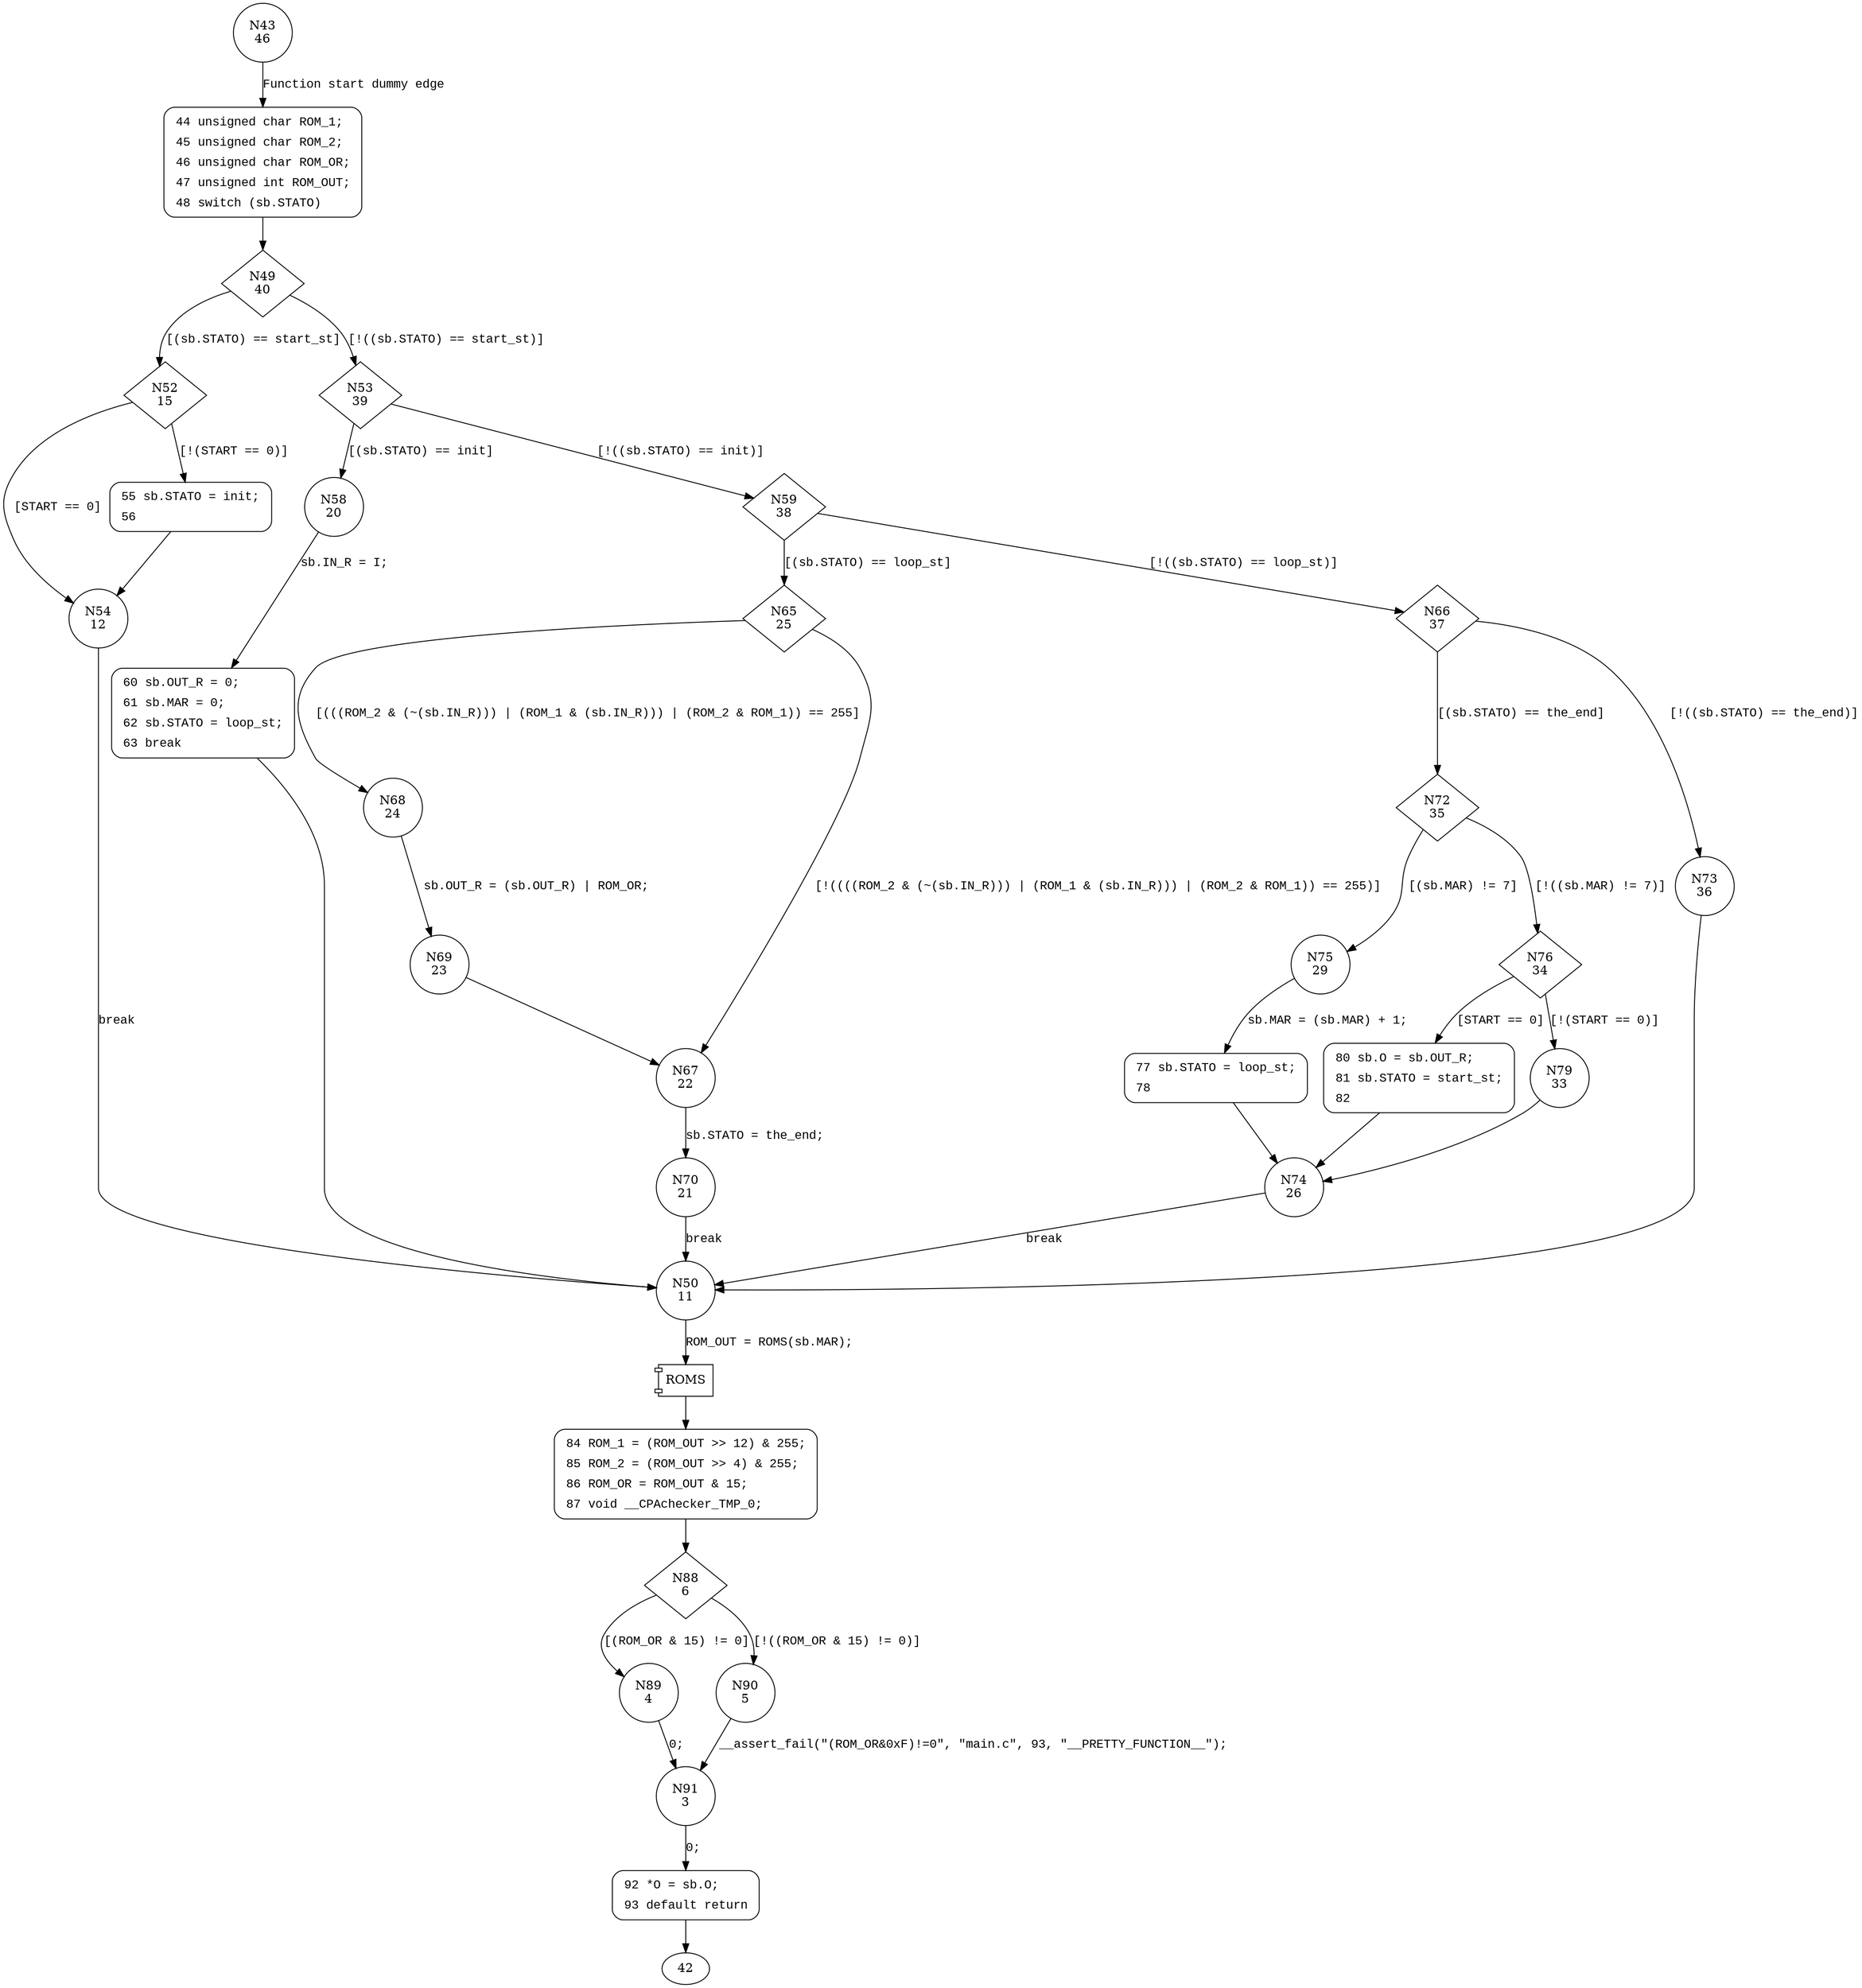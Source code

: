 digraph b08 {
43 [shape="circle" label="N43\n46"]
44 [shape="circle" label="N44\n45"]
49 [shape="diamond" label="N49\n40"]
52 [shape="diamond" label="N52\n15"]
53 [shape="diamond" label="N53\n39"]
58 [shape="circle" label="N58\n20"]
59 [shape="diamond" label="N59\n38"]
65 [shape="diamond" label="N65\n25"]
66 [shape="diamond" label="N66\n37"]
72 [shape="diamond" label="N72\n35"]
73 [shape="circle" label="N73\n36"]
50 [shape="circle" label="N50\n11"]
84 [shape="circle" label="N84\n10"]
88 [shape="diamond" label="N88\n6"]
89 [shape="circle" label="N89\n4"]
90 [shape="circle" label="N90\n5"]
91 [shape="circle" label="N91\n3"]
92 [shape="circle" label="N92\n2"]
75 [shape="circle" label="N75\n29"]
76 [shape="diamond" label="N76\n34"]
80 [shape="circle" label="N80\n32"]
79 [shape="circle" label="N79\n33"]
74 [shape="circle" label="N74\n26"]
77 [shape="circle" label="N77\n28"]
68 [shape="circle" label="N68\n24"]
67 [shape="circle" label="N67\n22"]
70 [shape="circle" label="N70\n21"]
69 [shape="circle" label="N69\n23"]
60 [shape="circle" label="N60\n19"]
54 [shape="circle" label="N54\n12"]
55 [shape="circle" label="N55\n14"]
44 [style="filled,bold" penwidth="1" fillcolor="white" fontname="Courier New" shape="Mrecord" label=<<table border="0" cellborder="0" cellpadding="3" bgcolor="white"><tr><td align="right">44</td><td align="left">unsigned char ROM_1;</td></tr><tr><td align="right">45</td><td align="left">unsigned char ROM_2;</td></tr><tr><td align="right">46</td><td align="left">unsigned char ROM_OR;</td></tr><tr><td align="right">47</td><td align="left">unsigned int ROM_OUT;</td></tr><tr><td align="right">48</td><td align="left">switch (sb.STATO)</td></tr></table>>]
44 -> 49[label=""]
84 [style="filled,bold" penwidth="1" fillcolor="white" fontname="Courier New" shape="Mrecord" label=<<table border="0" cellborder="0" cellpadding="3" bgcolor="white"><tr><td align="right">84</td><td align="left">ROM_1 = (ROM_OUT &gt;&gt; 12) &amp; 255;</td></tr><tr><td align="right">85</td><td align="left">ROM_2 = (ROM_OUT &gt;&gt; 4) &amp; 255;</td></tr><tr><td align="right">86</td><td align="left">ROM_OR = ROM_OUT &amp; 15;</td></tr><tr><td align="right">87</td><td align="left">void __CPAchecker_TMP_0;</td></tr></table>>]
84 -> 88[label=""]
92 [style="filled,bold" penwidth="1" fillcolor="white" fontname="Courier New" shape="Mrecord" label=<<table border="0" cellborder="0" cellpadding="3" bgcolor="white"><tr><td align="right">92</td><td align="left">*O = sb.O;</td></tr><tr><td align="right">93</td><td align="left">default return</td></tr></table>>]
92 -> 42[label=""]
80 [style="filled,bold" penwidth="1" fillcolor="white" fontname="Courier New" shape="Mrecord" label=<<table border="0" cellborder="0" cellpadding="3" bgcolor="white"><tr><td align="right">80</td><td align="left">sb.O = sb.OUT_R;</td></tr><tr><td align="right">81</td><td align="left">sb.STATO = start_st;</td></tr><tr><td align="right">82</td><td align="left"></td></tr></table>>]
80 -> 74[label=""]
77 [style="filled,bold" penwidth="1" fillcolor="white" fontname="Courier New" shape="Mrecord" label=<<table border="0" cellborder="0" cellpadding="3" bgcolor="white"><tr><td align="right">77</td><td align="left">sb.STATO = loop_st;</td></tr><tr><td align="right">78</td><td align="left"></td></tr></table>>]
77 -> 74[label=""]
60 [style="filled,bold" penwidth="1" fillcolor="white" fontname="Courier New" shape="Mrecord" label=<<table border="0" cellborder="0" cellpadding="3" bgcolor="white"><tr><td align="right">60</td><td align="left">sb.OUT_R = 0;</td></tr><tr><td align="right">61</td><td align="left">sb.MAR = 0;</td></tr><tr><td align="right">62</td><td align="left">sb.STATO = loop_st;</td></tr><tr><td align="right">63</td><td align="left">break</td></tr></table>>]
60 -> 50[label=""]
55 [style="filled,bold" penwidth="1" fillcolor="white" fontname="Courier New" shape="Mrecord" label=<<table border="0" cellborder="0" cellpadding="3" bgcolor="white"><tr><td align="right">55</td><td align="left">sb.STATO = init;</td></tr><tr><td align="right">56</td><td align="left"></td></tr></table>>]
55 -> 54[label=""]
43 -> 44 [label="Function start dummy edge" fontname="Courier New"]
49 -> 52 [label="[(sb.STATO) == start_st]" fontname="Courier New"]
49 -> 53 [label="[!((sb.STATO) == start_st)]" fontname="Courier New"]
53 -> 58 [label="[(sb.STATO) == init]" fontname="Courier New"]
53 -> 59 [label="[!((sb.STATO) == init)]" fontname="Courier New"]
59 -> 65 [label="[(sb.STATO) == loop_st]" fontname="Courier New"]
59 -> 66 [label="[!((sb.STATO) == loop_st)]" fontname="Courier New"]
66 -> 72 [label="[(sb.STATO) == the_end]" fontname="Courier New"]
66 -> 73 [label="[!((sb.STATO) == the_end)]" fontname="Courier New"]
100003 [shape="component" label="ROMS"]
50 -> 100003 [label="ROM_OUT = ROMS(sb.MAR);" fontname="Courier New"]
100003 -> 84 [label="" fontname="Courier New"]
88 -> 89 [label="[(ROM_OR & 15) != 0]" fontname="Courier New"]
88 -> 90 [label="[!((ROM_OR & 15) != 0)]" fontname="Courier New"]
91 -> 92 [label="0;" fontname="Courier New"]
89 -> 91 [label="0;" fontname="Courier New"]
72 -> 75 [label="[(sb.MAR) != 7]" fontname="Courier New"]
72 -> 76 [label="[!((sb.MAR) != 7)]" fontname="Courier New"]
76 -> 80 [label="[START == 0]" fontname="Courier New"]
76 -> 79 [label="[!(START == 0)]" fontname="Courier New"]
74 -> 50 [label="break" fontname="Courier New"]
75 -> 77 [label="sb.MAR = (sb.MAR) + 1;" fontname="Courier New"]
65 -> 68 [label="[(((ROM_2 & (~(sb.IN_R))) | (ROM_1 & (sb.IN_R))) | (ROM_2 & ROM_1)) == 255]" fontname="Courier New"]
65 -> 67 [label="[!((((ROM_2 & (~(sb.IN_R))) | (ROM_1 & (sb.IN_R))) | (ROM_2 & ROM_1)) == 255)]" fontname="Courier New"]
67 -> 70 [label="sb.STATO = the_end;" fontname="Courier New"]
68 -> 69 [label="sb.OUT_R = (sb.OUT_R) | ROM_OR;" fontname="Courier New"]
58 -> 60 [label="sb.IN_R = I;" fontname="Courier New"]
52 -> 54 [label="[START == 0]" fontname="Courier New"]
52 -> 55 [label="[!(START == 0)]" fontname="Courier New"]
54 -> 50 [label="break" fontname="Courier New"]
73 -> 50 [label="" fontname="Courier New"]
90 -> 91 [label="__assert_fail(\"(ROM_OR&0xF)!=0\", \"main.c\", 93, \"__PRETTY_FUNCTION__\");" fontname="Courier New"]
79 -> 74 [label="" fontname="Courier New"]
70 -> 50 [label="break" fontname="Courier New"]
69 -> 67 [label="" fontname="Courier New"]
}